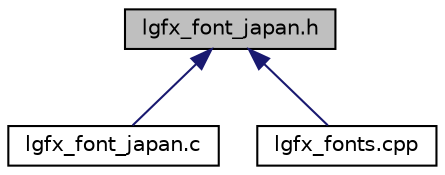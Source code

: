 digraph "lgfx_font_japan.h"
{
 // LATEX_PDF_SIZE
  edge [fontname="Helvetica",fontsize="10",labelfontname="Helvetica",labelfontsize="10"];
  node [fontname="Helvetica",fontsize="10",shape=record];
  Node1 [label="lgfx_font_japan.h",height=0.2,width=0.4,color="black", fillcolor="grey75", style="filled", fontcolor="black",tooltip=" "];
  Node1 -> Node2 [dir="back",color="midnightblue",fontsize="10",style="solid",fontname="Helvetica"];
  Node2 [label="lgfx_font_japan.c",height=0.2,width=0.4,color="black", fillcolor="white", style="filled",URL="$de/d50/lgfx__font__japan_8c.html",tooltip=" "];
  Node1 -> Node3 [dir="back",color="midnightblue",fontsize="10",style="solid",fontname="Helvetica"];
  Node3 [label="lgfx_fonts.cpp",height=0.2,width=0.4,color="black", fillcolor="white", style="filled",URL="$d8/d12/lgfx__fonts_8cpp.html",tooltip=" "];
}
